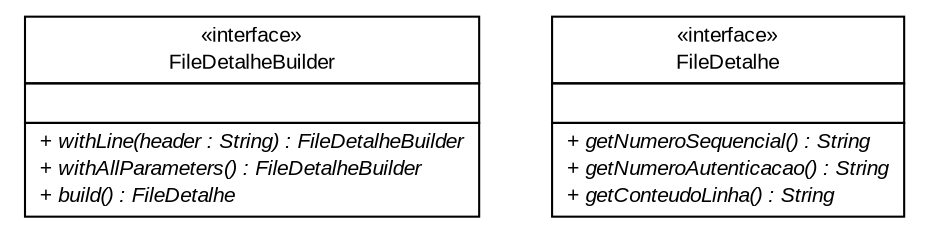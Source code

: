 #!/usr/local/bin/dot
#
# Class diagram 
# Generated by UMLGraph version R5_6 (http://www.umlgraph.org/)
#

digraph G {
	edge [fontname="arial",fontsize=10,labelfontname="arial",labelfontsize=10];
	node [fontname="arial",fontsize=10,shape=plaintext];
	nodesep=0.25;
	ranksep=0.5;
	// br.gov.to.sefaz.arr.processamento.domain.detalhe.FileDetalheBuilder
	c136501 [label=<<table title="br.gov.to.sefaz.arr.processamento.domain.detalhe.FileDetalheBuilder" border="0" cellborder="1" cellspacing="0" cellpadding="2" port="p" href="./FileDetalheBuilder.html">
		<tr><td><table border="0" cellspacing="0" cellpadding="1">
<tr><td align="center" balign="center"> &#171;interface&#187; </td></tr>
<tr><td align="center" balign="center"> FileDetalheBuilder </td></tr>
		</table></td></tr>
		<tr><td><table border="0" cellspacing="0" cellpadding="1">
<tr><td align="left" balign="left">  </td></tr>
		</table></td></tr>
		<tr><td><table border="0" cellspacing="0" cellpadding="1">
<tr><td align="left" balign="left"><font face="arial italic" point-size="10.0"> + withLine(header : String) : FileDetalheBuilder </font></td></tr>
<tr><td align="left" balign="left"><font face="arial italic" point-size="10.0"> + withAllParameters() : FileDetalheBuilder </font></td></tr>
<tr><td align="left" balign="left"><font face="arial italic" point-size="10.0"> + build() : FileDetalhe </font></td></tr>
		</table></td></tr>
		</table>>, URL="./FileDetalheBuilder.html", fontname="arial", fontcolor="black", fontsize=10.0];
	// br.gov.to.sefaz.arr.processamento.domain.detalhe.FileDetalhe
	c136502 [label=<<table title="br.gov.to.sefaz.arr.processamento.domain.detalhe.FileDetalhe" border="0" cellborder="1" cellspacing="0" cellpadding="2" port="p" href="./FileDetalhe.html">
		<tr><td><table border="0" cellspacing="0" cellpadding="1">
<tr><td align="center" balign="center"> &#171;interface&#187; </td></tr>
<tr><td align="center" balign="center"> FileDetalhe </td></tr>
		</table></td></tr>
		<tr><td><table border="0" cellspacing="0" cellpadding="1">
<tr><td align="left" balign="left">  </td></tr>
		</table></td></tr>
		<tr><td><table border="0" cellspacing="0" cellpadding="1">
<tr><td align="left" balign="left"><font face="arial italic" point-size="10.0"> + getNumeroSequencial() : String </font></td></tr>
<tr><td align="left" balign="left"><font face="arial italic" point-size="10.0"> + getNumeroAutenticacao() : String </font></td></tr>
<tr><td align="left" balign="left"><font face="arial italic" point-size="10.0"> + getConteudoLinha() : String </font></td></tr>
		</table></td></tr>
		</table>>, URL="./FileDetalhe.html", fontname="arial", fontcolor="black", fontsize=10.0];
}

